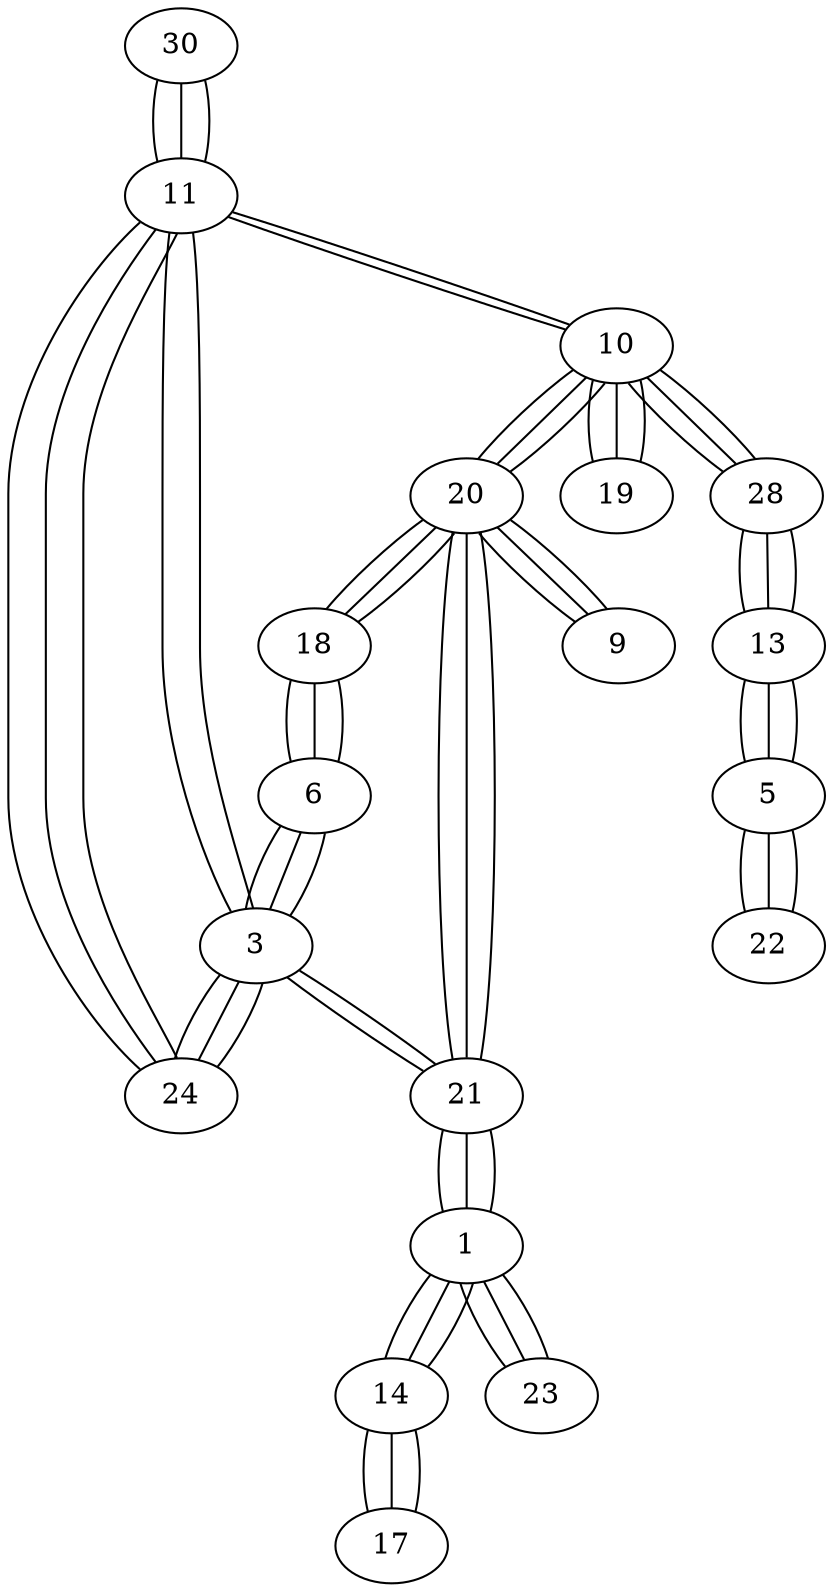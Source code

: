 graph sample {
30 -- 11;
11 -- 30;
30 -- 11;
24 -- 11;
3 -- 24;
6 -- 3;
18 -- 6;
20 -- 18;
10 -- 20;
19 -- 10;
10 -- 19;
19 -- 10;
28 -- 10;
13 -- 28;
5 -- 13;
22 -- 5;
5 -- 22;
22 -- 5;
13 -- 5;
5 -- 13;
28 -- 13;
13 -- 28;
10 -- 28;
28 -- 10;
10 -- 11;
11 -- 10;
20 -- 10;
10 -- 20;
21 -- 20;
21 -- 3;
3 -- 21;
1 -- 21;
14 -- 1;
17 -- 14;
14 -- 17;
17 -- 14;
1 -- 14;
14 -- 1;
23 -- 1;
1 -- 23;
23 -- 1;
21 -- 1;
1 -- 21;
20 -- 21;
21 -- 20;
9 -- 20;
20 -- 9;
9 -- 20;
18 -- 20;
20 -- 18;
6 -- 18;
18 -- 6;
3 -- 6;
6 -- 3;
3 -- 11;
11 -- 3;
24 -- 3;
3 -- 24;
11 -- 24;
24 -- 11;
}